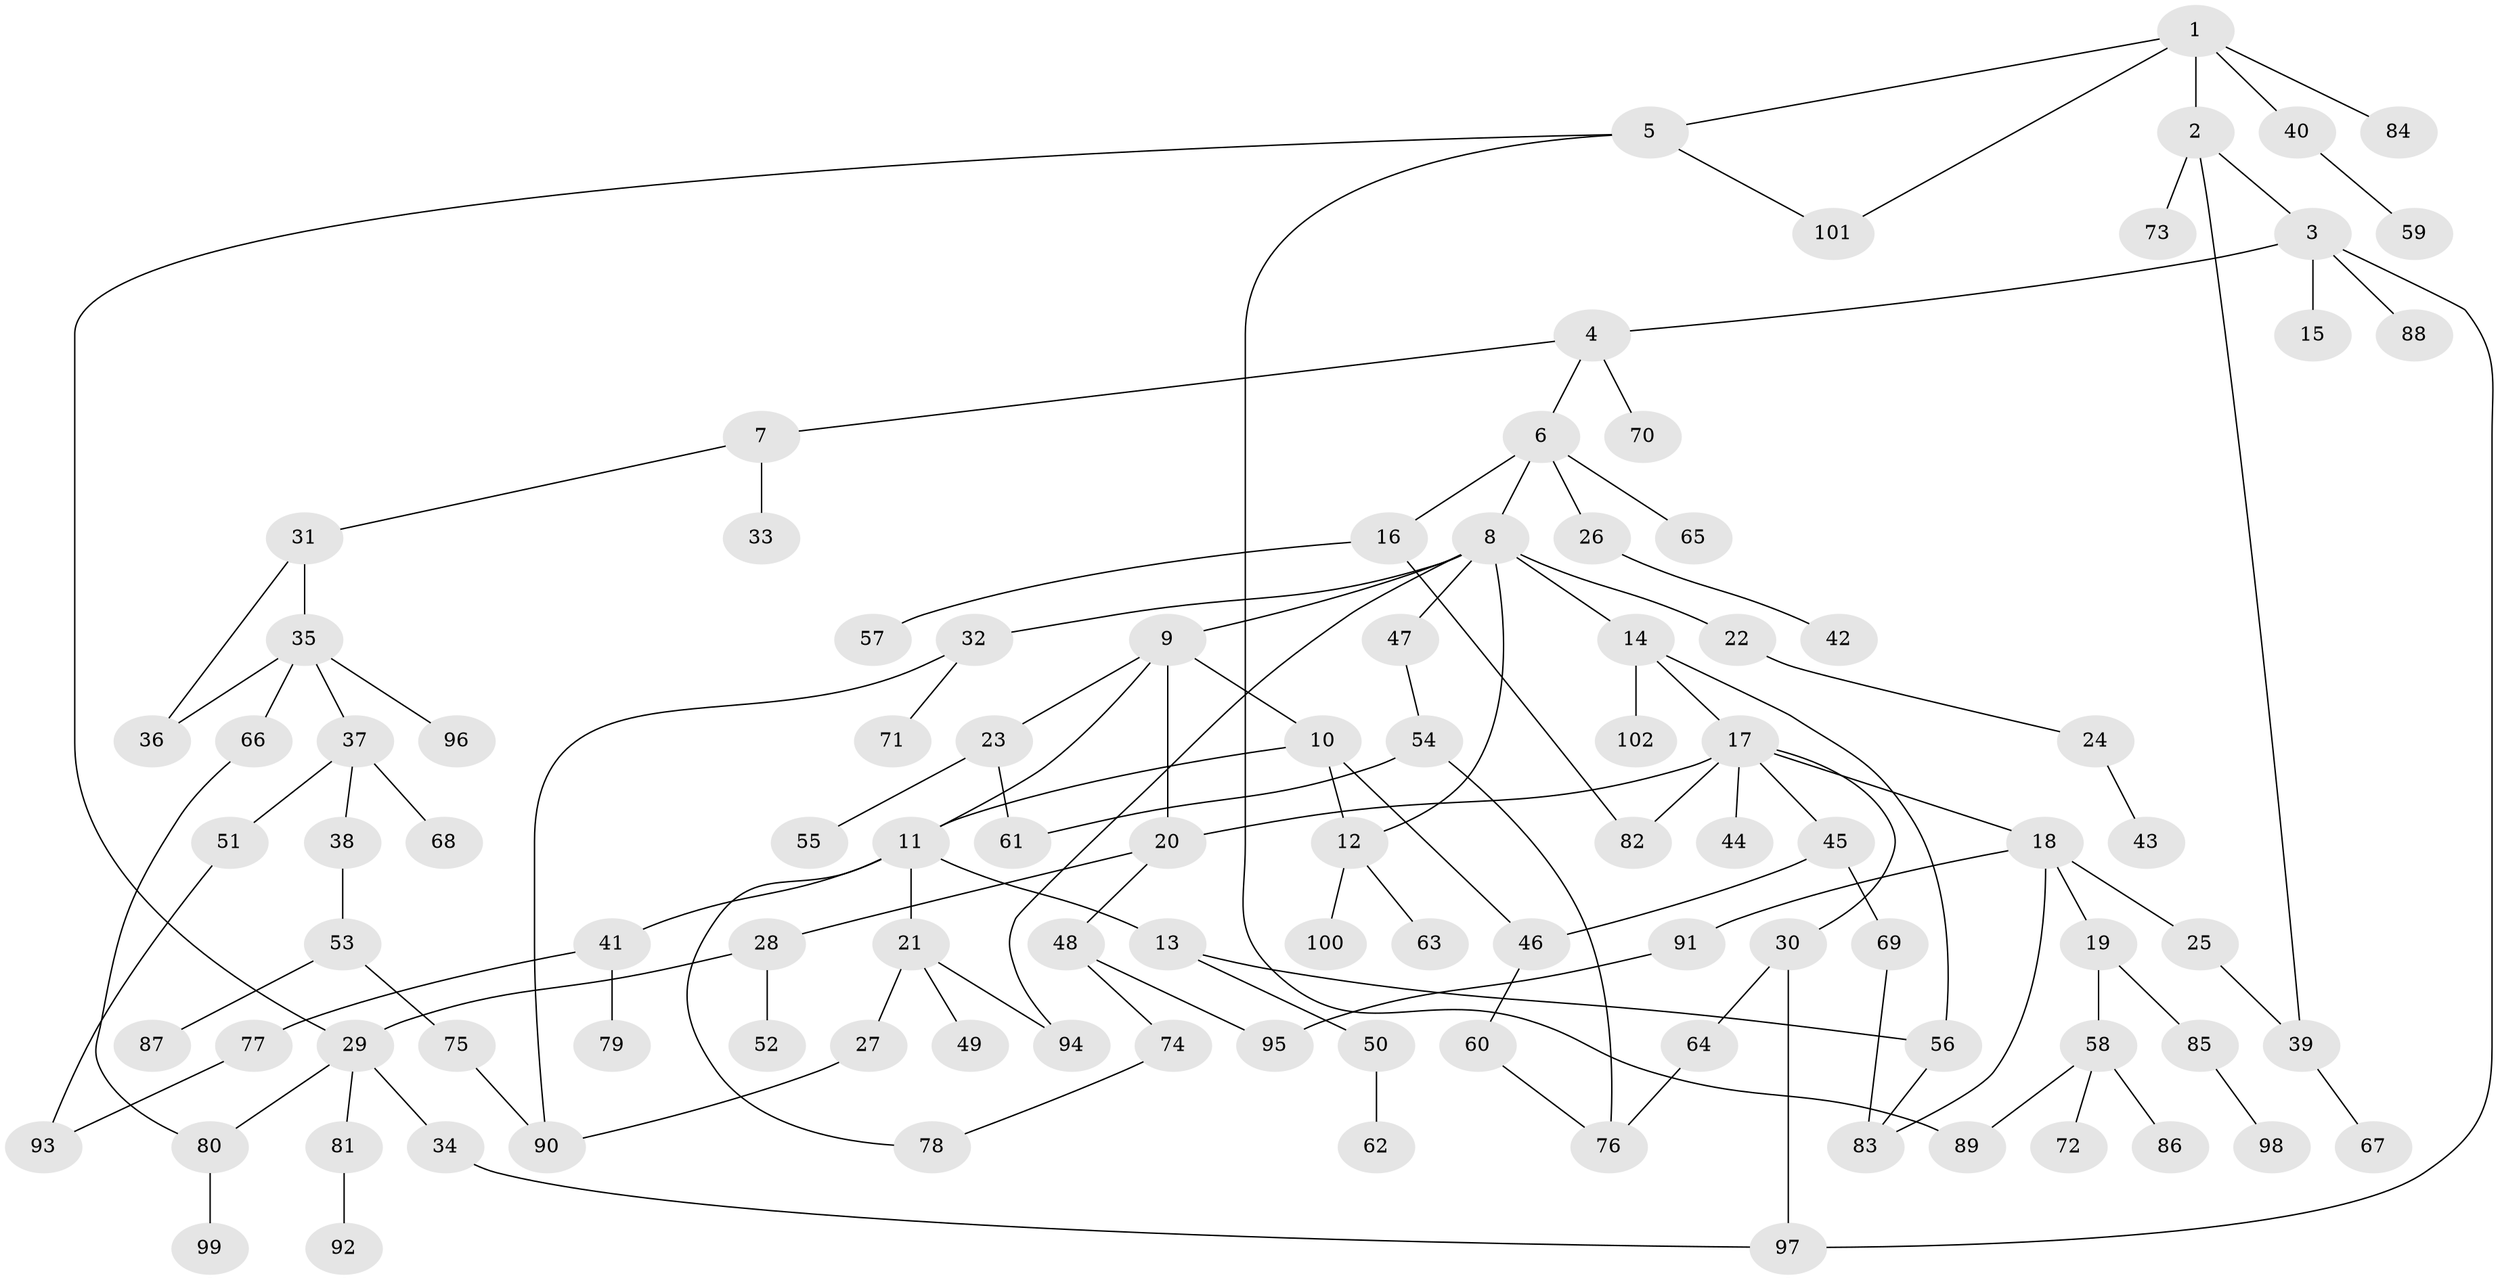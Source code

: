 // coarse degree distribution, {4: 0.0958904109589041, 3: 0.2465753424657534, 2: 0.3972602739726027, 8: 0.0136986301369863, 5: 0.0547945205479452, 6: 0.0273972602739726, 1: 0.1643835616438356}
// Generated by graph-tools (version 1.1) at 2025/48/03/04/25 22:48:56]
// undirected, 102 vertices, 126 edges
graph export_dot {
  node [color=gray90,style=filled];
  1;
  2;
  3;
  4;
  5;
  6;
  7;
  8;
  9;
  10;
  11;
  12;
  13;
  14;
  15;
  16;
  17;
  18;
  19;
  20;
  21;
  22;
  23;
  24;
  25;
  26;
  27;
  28;
  29;
  30;
  31;
  32;
  33;
  34;
  35;
  36;
  37;
  38;
  39;
  40;
  41;
  42;
  43;
  44;
  45;
  46;
  47;
  48;
  49;
  50;
  51;
  52;
  53;
  54;
  55;
  56;
  57;
  58;
  59;
  60;
  61;
  62;
  63;
  64;
  65;
  66;
  67;
  68;
  69;
  70;
  71;
  72;
  73;
  74;
  75;
  76;
  77;
  78;
  79;
  80;
  81;
  82;
  83;
  84;
  85;
  86;
  87;
  88;
  89;
  90;
  91;
  92;
  93;
  94;
  95;
  96;
  97;
  98;
  99;
  100;
  101;
  102;
  1 -- 2;
  1 -- 5;
  1 -- 40;
  1 -- 84;
  1 -- 101;
  2 -- 3;
  2 -- 73;
  2 -- 39;
  3 -- 4;
  3 -- 15;
  3 -- 88;
  3 -- 97;
  4 -- 6;
  4 -- 7;
  4 -- 70;
  5 -- 29;
  5 -- 89;
  5 -- 101;
  6 -- 8;
  6 -- 16;
  6 -- 26;
  6 -- 65;
  7 -- 31;
  7 -- 33;
  8 -- 9;
  8 -- 14;
  8 -- 22;
  8 -- 32;
  8 -- 47;
  8 -- 94;
  8 -- 12;
  9 -- 10;
  9 -- 11;
  9 -- 23;
  9 -- 20;
  10 -- 12;
  10 -- 46;
  10 -- 11;
  11 -- 13;
  11 -- 21;
  11 -- 41;
  11 -- 78;
  12 -- 63;
  12 -- 100;
  13 -- 50;
  13 -- 56;
  14 -- 17;
  14 -- 102;
  14 -- 56;
  16 -- 57;
  16 -- 82;
  17 -- 18;
  17 -- 20;
  17 -- 30;
  17 -- 44;
  17 -- 45;
  17 -- 82;
  18 -- 19;
  18 -- 25;
  18 -- 83;
  18 -- 91;
  19 -- 58;
  19 -- 85;
  20 -- 28;
  20 -- 48;
  21 -- 27;
  21 -- 49;
  21 -- 94;
  22 -- 24;
  23 -- 55;
  23 -- 61;
  24 -- 43;
  25 -- 39;
  26 -- 42;
  27 -- 90;
  28 -- 52;
  28 -- 29;
  29 -- 34;
  29 -- 81;
  29 -- 80;
  30 -- 64;
  30 -- 97;
  31 -- 35;
  31 -- 36;
  32 -- 71;
  32 -- 90;
  34 -- 97;
  35 -- 37;
  35 -- 66;
  35 -- 96;
  35 -- 36;
  37 -- 38;
  37 -- 51;
  37 -- 68;
  38 -- 53;
  39 -- 67;
  40 -- 59;
  41 -- 77;
  41 -- 79;
  45 -- 46;
  45 -- 69;
  46 -- 60;
  47 -- 54;
  48 -- 74;
  48 -- 95;
  50 -- 62;
  51 -- 93;
  53 -- 75;
  53 -- 87;
  54 -- 61;
  54 -- 76;
  56 -- 83;
  58 -- 72;
  58 -- 86;
  58 -- 89;
  60 -- 76;
  64 -- 76;
  66 -- 80;
  69 -- 83;
  74 -- 78;
  75 -- 90;
  77 -- 93;
  80 -- 99;
  81 -- 92;
  85 -- 98;
  91 -- 95;
}
